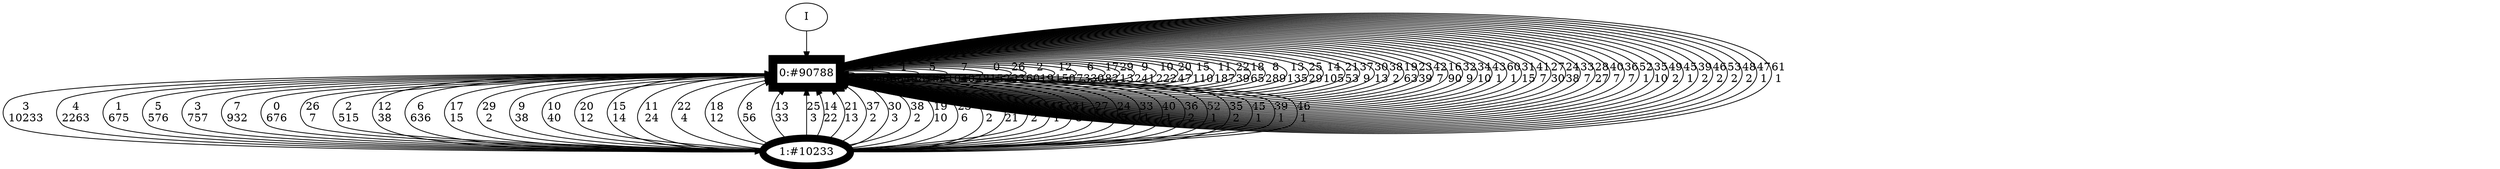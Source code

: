// produced with flexfringe // ./flexfringe data/PAutomaC-competition_sets/1.pautomac.train --ini ini/batch-lsh.ini 
digraph DFA {
	0 [label="root" shape=box];
		I -> 0;
	0 [ label="0:#90788
" , penwidth=11.4163];
		0 -> 0 [label="4
14406"  ];
		0 -> 0 [label="1
6649"  ];
		0 -> 0 [label="5
8190"  ];
		0 -> 1 [label="3
10233"  ];
		0 -> 0 [label="7
10402"  ];
		0 -> 0 [label="0
8152"  ];
		0 -> 0 [label="26
33"  ];
		0 -> 0 [label="2
6019"  ];
		0 -> 0 [label="12
150"  ];
		0 -> 0 [label="6
7330"  ];
		0 -> 0 [label="17
82"  ];
		0 -> 0 [label="29
13"  ];
		0 -> 0 [label="9
241"  ];
		0 -> 0 [label="10
222"  ];
		0 -> 0 [label="20
47"  ];
		0 -> 0 [label="15
110"  ];
		0 -> 0 [label="11
187"  ];
		0 -> 0 [label="22
39"  ];
		0 -> 0 [label="18
65"  ];
		0 -> 0 [label="8
289"  ];
		0 -> 0 [label="13
135"  ];
		0 -> 0 [label="25
29"  ];
		0 -> 0 [label="14
105"  ];
		0 -> 0 [label="21
53"  ];
		0 -> 0 [label="37
9"  ];
		0 -> 0 [label="30
13"  ];
		0 -> 0 [label="38
2"  ];
		0 -> 0 [label="19
63"  ];
		0 -> 0 [label="23
39"  ];
		0 -> 0 [label="42
7"  ];
		0 -> 0 [label="16
90"  ];
		0 -> 0 [label="32
9"  ];
		0 -> 0 [label="34
10"  ];
		0 -> 0 [label="43
1"  ];
		0 -> 0 [label="60
1"  ];
		0 -> 0 [label="31
15"  ];
		0 -> 0 [label="41
7"  ];
		0 -> 0 [label="27
30"  ];
		0 -> 0 [label="24
38"  ];
		0 -> 0 [label="33
7"  ];
		0 -> 0 [label="28
27"  ];
		0 -> 0 [label="40
7"  ];
		0 -> 0 [label="36
7"  ];
		0 -> 0 [label="52
1"  ];
		0 -> 0 [label="35
10"  ];
		0 -> 0 [label="49
2"  ];
		0 -> 0 [label="45
1"  ];
		0 -> 0 [label="39
2"  ];
		0 -> 0 [label="46
2"  ];
		0 -> 0 [label="53
2"  ];
		0 -> 0 [label="48
2"  ];
		0 -> 0 [label="47
1"  ];
		0 -> 0 [label="61
1"  ];
	1 [ label="1:#10233
" , penwidth=9.23347];
		1 -> 0 [label="4
2263"  ];
		1 -> 0 [label="1
675"  ];
		1 -> 0 [label="5
576"  ];
		1 -> 0 [label="3
757"  ];
		1 -> 0 [label="7
932"  ];
		1 -> 0 [label="0
676"  ];
		1 -> 0 [label="26
7"  ];
		1 -> 0 [label="2
515"  ];
		1 -> 0 [label="12
38"  ];
		1 -> 0 [label="6
636"  ];
		1 -> 0 [label="17
15"  ];
		1 -> 0 [label="29
2"  ];
		1 -> 0 [label="9
38"  ];
		1 -> 0 [label="10
40"  ];
		1 -> 0 [label="20
12"  ];
		1 -> 0 [label="15
14"  ];
		1 -> 0 [label="11
24"  ];
		1 -> 0 [label="22
4"  ];
		1 -> 0 [label="18
12"  ];
		1 -> 0 [label="8
56"  ];
		1 -> 0 [label="13
33"  ];
		1 -> 0 [label="25
3"  ];
		1 -> 0 [label="14
22"  ];
		1 -> 0 [label="21
13"  ];
		1 -> 0 [label="37
2"  ];
		1 -> 0 [label="30
3"  ];
		1 -> 0 [label="38
2"  ];
		1 -> 0 [label="19
10"  ];
		1 -> 0 [label="23
6"  ];
		1 -> 0 [label="42
2"  ];
		1 -> 0 [label="16
21"  ];
		1 -> 0 [label="32
2"  ];
		1 -> 0 [label="43
1"  ];
		1 -> 0 [label="31
3"  ];
		1 -> 0 [label="27
4"  ];
		1 -> 0 [label="24
5"  ];
		1 -> 0 [label="33
1"  ];
		1 -> 0 [label="40
1"  ];
		1 -> 0 [label="36
2"  ];
		1 -> 0 [label="52
1"  ];
		1 -> 0 [label="35
2"  ];
		1 -> 0 [label="45
1"  ];
		1 -> 0 [label="39
1"  ];
		1 -> 0 [label="46
1"  ];
}
